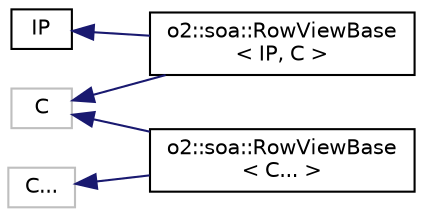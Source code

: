 digraph "Graphical Class Hierarchy"
{
 // INTERACTIVE_SVG=YES
  bgcolor="transparent";
  edge [fontname="Helvetica",fontsize="10",labelfontname="Helvetica",labelfontsize="10"];
  node [fontname="Helvetica",fontsize="10",shape=record];
  rankdir="LR";
  Node1 [label="IP",height=0.2,width=0.4,color="black",URL="$d4/dd5/classo2_1_1soa_1_1IP.html"];
  Node1 -> Node2 [dir="back",color="midnightblue",fontsize="10",style="solid",fontname="Helvetica"];
  Node2 [label="o2::soa::RowViewBase\l\< IP, C \>",height=0.2,width=0.4,color="black",URL="$d6/d23/structo2_1_1soa_1_1RowViewBase.html"];
  Node3 [label="C",height=0.2,width=0.4,color="grey75"];
  Node3 -> Node2 [dir="back",color="midnightblue",fontsize="10",style="solid",fontname="Helvetica"];
  Node3 -> Node4 [dir="back",color="midnightblue",fontsize="10",style="solid",fontname="Helvetica"];
  Node4 [label="o2::soa::RowViewBase\l\< C... \>",height=0.2,width=0.4,color="black",URL="$d6/d23/structo2_1_1soa_1_1RowViewBase.html"];
  Node5 [label="C...",height=0.2,width=0.4,color="grey75"];
  Node5 -> Node4 [dir="back",color="midnightblue",fontsize="10",style="solid",fontname="Helvetica"];
}
